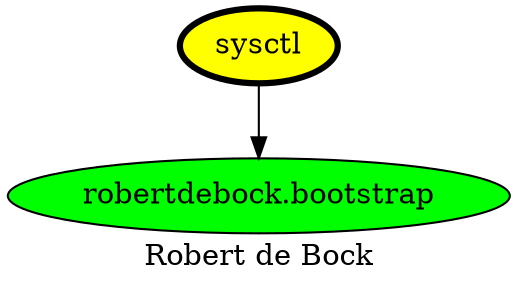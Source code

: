digraph PhiloDilemma {
  label = "Robert de Bock" ;
  overlap=false
  {
    "sysctl" [fillcolor=yellow style=filled penwidth=3]
    "robertdebock.bootstrap" [fillcolor=green style=filled]
  }
  "sysctl" -> "robertdebock.bootstrap"
}
